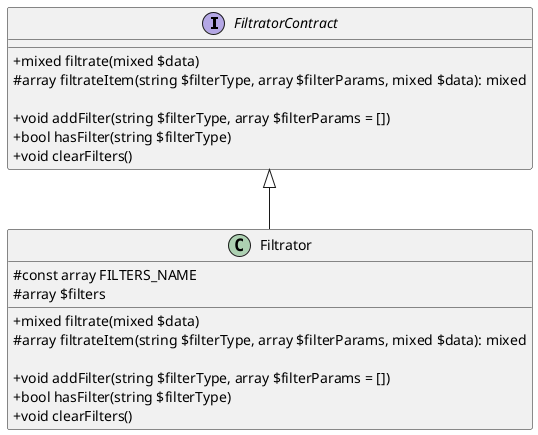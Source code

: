 @startuml
    skinparam classAttributeIconSize 0

    interface FiltratorContract {
      + mixed filtrate(mixed $data)
      # array filtrateItem(string $filterType, array $filterParams, mixed $data): mixed

      + void addFilter(string $filterType, array $filterParams = [])
      + bool hasFilter(string $filterType)
      + void clearFilters()
    }

    class Filtrator {
      # const array FILTERS_NAME
      # array $filters

      + mixed filtrate(mixed $data)
      # array filtrateItem(string $filterType, array $filterParams, mixed $data): mixed

      + void addFilter(string $filterType, array $filterParams = [])
      + bool hasFilter(string $filterType)
      + void clearFilters()
    }

    FiltratorContract <|-- Filtrator
@enduml